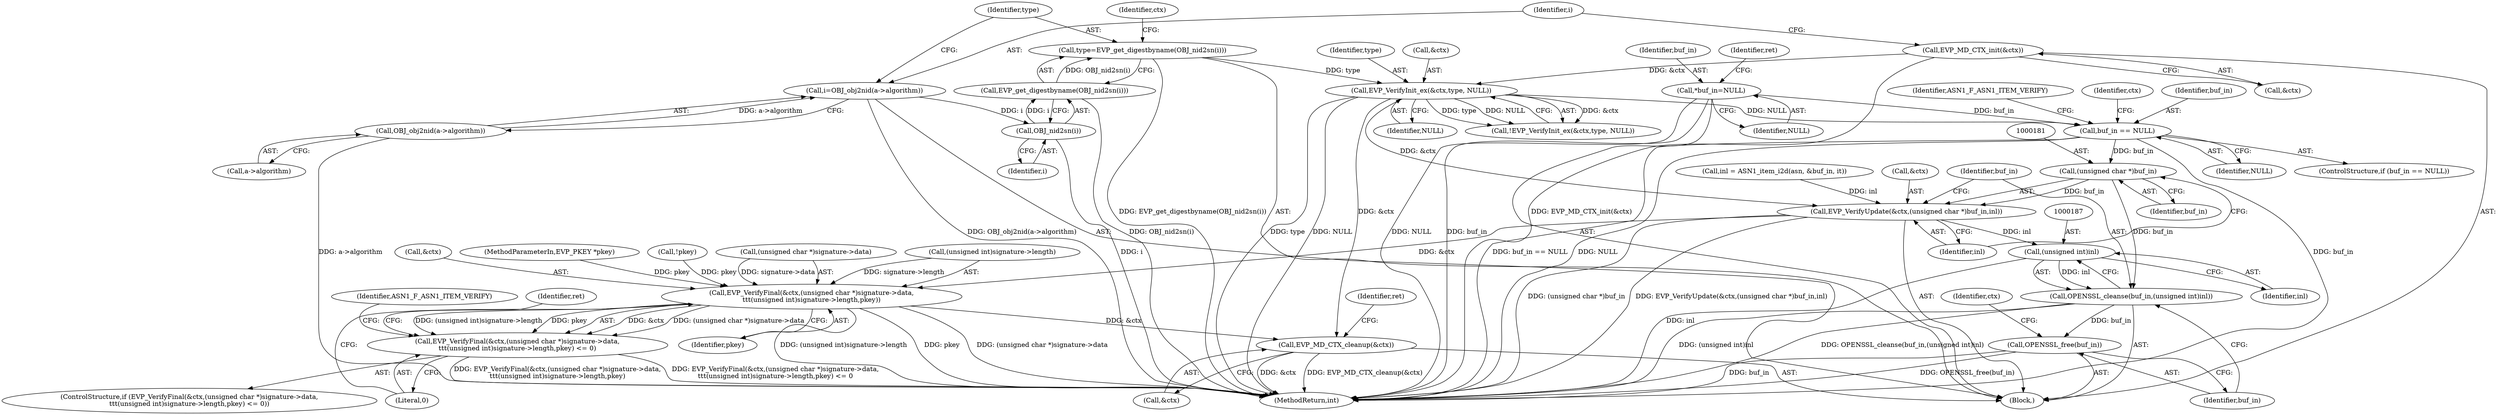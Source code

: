 digraph "0_openssl_66e8211c0b1347970096e04b18aa52567c325200@pointer" {
"1000180" [label="(Call,(unsigned char *)buf_in)"];
"1000169" [label="(Call,buf_in == NULL)"];
"1000112" [label="(Call,*buf_in=NULL)"];
"1000148" [label="(Call,EVP_VerifyInit_ex(&ctx,type, NULL))"];
"1000132" [label="(Call,EVP_MD_CTX_init(&ctx))"];
"1000141" [label="(Call,type=EVP_get_digestbyname(OBJ_nid2sn(i)))"];
"1000143" [label="(Call,EVP_get_digestbyname(OBJ_nid2sn(i)))"];
"1000144" [label="(Call,OBJ_nid2sn(i))"];
"1000135" [label="(Call,i=OBJ_obj2nid(a->algorithm))"];
"1000137" [label="(Call,OBJ_obj2nid(a->algorithm))"];
"1000177" [label="(Call,EVP_VerifyUpdate(&ctx,(unsigned char *)buf_in,inl))"];
"1000186" [label="(Call,(unsigned int)inl)"];
"1000184" [label="(Call,OPENSSL_cleanse(buf_in,(unsigned int)inl))"];
"1000189" [label="(Call,OPENSSL_free(buf_in))"];
"1000193" [label="(Call,EVP_VerifyFinal(&ctx,(unsigned char *)signature->data,\n\t\t\t(unsigned int)signature->length,pkey))"];
"1000192" [label="(Call,EVP_VerifyFinal(&ctx,(unsigned char *)signature->data,\n\t\t\t(unsigned int)signature->length,pkey) <= 0)"];
"1000220" [label="(Call,EVP_MD_CTX_cleanup(&ctx))"];
"1000151" [label="(Identifier,type)"];
"1000150" [label="(Identifier,ctx)"];
"1000117" [label="(Identifier,ret)"];
"1000143" [label="(Call,EVP_get_digestbyname(OBJ_nid2sn(i)))"];
"1000186" [label="(Call,(unsigned int)inl)"];
"1000180" [label="(Call,(unsigned char *)buf_in)"];
"1000141" [label="(Call,type=EVP_get_digestbyname(OBJ_nid2sn(i)))"];
"1000142" [label="(Identifier,type)"];
"1000161" [label="(Call,inl = ASN1_item_i2d(asn, &buf_in, it))"];
"1000217" [label="(Identifier,ret)"];
"1000184" [label="(Call,OPENSSL_cleanse(buf_in,(unsigned int)inl))"];
"1000169" [label="(Call,buf_in == NULL)"];
"1000206" [label="(Identifier,pkey)"];
"1000136" [label="(Identifier,i)"];
"1000133" [label="(Call,&ctx)"];
"1000191" [label="(ControlStructure,if (EVP_VerifyFinal(&ctx,(unsigned char *)signature->data,\n\t\t\t(unsigned int)signature->length,pkey) <= 0))"];
"1000210" [label="(Identifier,ASN1_F_ASN1_ITEM_VERIFY)"];
"1000177" [label="(Call,EVP_VerifyUpdate(&ctx,(unsigned char *)buf_in,inl))"];
"1000183" [label="(Identifier,inl)"];
"1000194" [label="(Call,&ctx)"];
"1000144" [label="(Call,OBJ_nid2sn(i))"];
"1000190" [label="(Identifier,buf_in)"];
"1000221" [label="(Call,&ctx)"];
"1000174" [label="(Identifier,ASN1_F_ASN1_ITEM_VERIFY)"];
"1000112" [label="(Call,*buf_in=NULL)"];
"1000114" [label="(Identifier,NULL)"];
"1000135" [label="(Call,i=OBJ_obj2nid(a->algorithm))"];
"1000107" [label="(MethodParameterIn,EVP_PKEY *pkey)"];
"1000137" [label="(Call,OBJ_obj2nid(a->algorithm))"];
"1000171" [label="(Identifier,NULL)"];
"1000193" [label="(Call,EVP_VerifyFinal(&ctx,(unsigned char *)signature->data,\n\t\t\t(unsigned int)signature->length,pkey))"];
"1000185" [label="(Identifier,buf_in)"];
"1000225" [label="(MethodReturn,int)"];
"1000182" [label="(Identifier,buf_in)"];
"1000220" [label="(Call,EVP_MD_CTX_cleanup(&ctx))"];
"1000189" [label="(Call,OPENSSL_free(buf_in))"];
"1000207" [label="(Literal,0)"];
"1000147" [label="(Call,!EVP_VerifyInit_ex(&ctx,type, NULL))"];
"1000179" [label="(Identifier,ctx)"];
"1000195" [label="(Identifier,ctx)"];
"1000138" [label="(Call,a->algorithm)"];
"1000192" [label="(Call,EVP_VerifyFinal(&ctx,(unsigned char *)signature->data,\n\t\t\t(unsigned int)signature->length,pkey) <= 0)"];
"1000145" [label="(Identifier,i)"];
"1000152" [label="(Identifier,NULL)"];
"1000170" [label="(Identifier,buf_in)"];
"1000113" [label="(Identifier,buf_in)"];
"1000178" [label="(Call,&ctx)"];
"1000123" [label="(Call,!pkey)"];
"1000108" [label="(Block,)"];
"1000149" [label="(Call,&ctx)"];
"1000196" [label="(Call,(unsigned char *)signature->data)"];
"1000168" [label="(ControlStructure,if (buf_in == NULL))"];
"1000188" [label="(Identifier,inl)"];
"1000224" [label="(Identifier,ret)"];
"1000201" [label="(Call,(unsigned int)signature->length)"];
"1000148" [label="(Call,EVP_VerifyInit_ex(&ctx,type, NULL))"];
"1000132" [label="(Call,EVP_MD_CTX_init(&ctx))"];
"1000180" -> "1000177"  [label="AST: "];
"1000180" -> "1000182"  [label="CFG: "];
"1000181" -> "1000180"  [label="AST: "];
"1000182" -> "1000180"  [label="AST: "];
"1000183" -> "1000180"  [label="CFG: "];
"1000180" -> "1000177"  [label="DDG: buf_in"];
"1000169" -> "1000180"  [label="DDG: buf_in"];
"1000180" -> "1000184"  [label="DDG: buf_in"];
"1000169" -> "1000168"  [label="AST: "];
"1000169" -> "1000171"  [label="CFG: "];
"1000170" -> "1000169"  [label="AST: "];
"1000171" -> "1000169"  [label="AST: "];
"1000174" -> "1000169"  [label="CFG: "];
"1000179" -> "1000169"  [label="CFG: "];
"1000169" -> "1000225"  [label="DDG: buf_in == NULL"];
"1000169" -> "1000225"  [label="DDG: NULL"];
"1000169" -> "1000225"  [label="DDG: buf_in"];
"1000112" -> "1000169"  [label="DDG: buf_in"];
"1000148" -> "1000169"  [label="DDG: NULL"];
"1000112" -> "1000108"  [label="AST: "];
"1000112" -> "1000114"  [label="CFG: "];
"1000113" -> "1000112"  [label="AST: "];
"1000114" -> "1000112"  [label="AST: "];
"1000117" -> "1000112"  [label="CFG: "];
"1000112" -> "1000225"  [label="DDG: NULL"];
"1000112" -> "1000225"  [label="DDG: buf_in"];
"1000148" -> "1000147"  [label="AST: "];
"1000148" -> "1000152"  [label="CFG: "];
"1000149" -> "1000148"  [label="AST: "];
"1000151" -> "1000148"  [label="AST: "];
"1000152" -> "1000148"  [label="AST: "];
"1000147" -> "1000148"  [label="CFG: "];
"1000148" -> "1000225"  [label="DDG: type"];
"1000148" -> "1000225"  [label="DDG: NULL"];
"1000148" -> "1000147"  [label="DDG: &ctx"];
"1000148" -> "1000147"  [label="DDG: type"];
"1000148" -> "1000147"  [label="DDG: NULL"];
"1000132" -> "1000148"  [label="DDG: &ctx"];
"1000141" -> "1000148"  [label="DDG: type"];
"1000148" -> "1000177"  [label="DDG: &ctx"];
"1000148" -> "1000220"  [label="DDG: &ctx"];
"1000132" -> "1000108"  [label="AST: "];
"1000132" -> "1000133"  [label="CFG: "];
"1000133" -> "1000132"  [label="AST: "];
"1000136" -> "1000132"  [label="CFG: "];
"1000132" -> "1000225"  [label="DDG: EVP_MD_CTX_init(&ctx)"];
"1000141" -> "1000108"  [label="AST: "];
"1000141" -> "1000143"  [label="CFG: "];
"1000142" -> "1000141"  [label="AST: "];
"1000143" -> "1000141"  [label="AST: "];
"1000150" -> "1000141"  [label="CFG: "];
"1000141" -> "1000225"  [label="DDG: EVP_get_digestbyname(OBJ_nid2sn(i))"];
"1000143" -> "1000141"  [label="DDG: OBJ_nid2sn(i)"];
"1000143" -> "1000144"  [label="CFG: "];
"1000144" -> "1000143"  [label="AST: "];
"1000143" -> "1000225"  [label="DDG: OBJ_nid2sn(i)"];
"1000144" -> "1000143"  [label="DDG: i"];
"1000144" -> "1000145"  [label="CFG: "];
"1000145" -> "1000144"  [label="AST: "];
"1000144" -> "1000225"  [label="DDG: i"];
"1000135" -> "1000144"  [label="DDG: i"];
"1000135" -> "1000108"  [label="AST: "];
"1000135" -> "1000137"  [label="CFG: "];
"1000136" -> "1000135"  [label="AST: "];
"1000137" -> "1000135"  [label="AST: "];
"1000142" -> "1000135"  [label="CFG: "];
"1000135" -> "1000225"  [label="DDG: OBJ_obj2nid(a->algorithm)"];
"1000137" -> "1000135"  [label="DDG: a->algorithm"];
"1000137" -> "1000138"  [label="CFG: "];
"1000138" -> "1000137"  [label="AST: "];
"1000137" -> "1000225"  [label="DDG: a->algorithm"];
"1000177" -> "1000108"  [label="AST: "];
"1000177" -> "1000183"  [label="CFG: "];
"1000178" -> "1000177"  [label="AST: "];
"1000183" -> "1000177"  [label="AST: "];
"1000185" -> "1000177"  [label="CFG: "];
"1000177" -> "1000225"  [label="DDG: (unsigned char *)buf_in"];
"1000177" -> "1000225"  [label="DDG: EVP_VerifyUpdate(&ctx,(unsigned char *)buf_in,inl)"];
"1000161" -> "1000177"  [label="DDG: inl"];
"1000177" -> "1000186"  [label="DDG: inl"];
"1000177" -> "1000193"  [label="DDG: &ctx"];
"1000186" -> "1000184"  [label="AST: "];
"1000186" -> "1000188"  [label="CFG: "];
"1000187" -> "1000186"  [label="AST: "];
"1000188" -> "1000186"  [label="AST: "];
"1000184" -> "1000186"  [label="CFG: "];
"1000186" -> "1000225"  [label="DDG: inl"];
"1000186" -> "1000184"  [label="DDG: inl"];
"1000184" -> "1000108"  [label="AST: "];
"1000185" -> "1000184"  [label="AST: "];
"1000190" -> "1000184"  [label="CFG: "];
"1000184" -> "1000225"  [label="DDG: (unsigned int)inl"];
"1000184" -> "1000225"  [label="DDG: OPENSSL_cleanse(buf_in,(unsigned int)inl)"];
"1000184" -> "1000189"  [label="DDG: buf_in"];
"1000189" -> "1000108"  [label="AST: "];
"1000189" -> "1000190"  [label="CFG: "];
"1000190" -> "1000189"  [label="AST: "];
"1000195" -> "1000189"  [label="CFG: "];
"1000189" -> "1000225"  [label="DDG: buf_in"];
"1000189" -> "1000225"  [label="DDG: OPENSSL_free(buf_in)"];
"1000193" -> "1000192"  [label="AST: "];
"1000193" -> "1000206"  [label="CFG: "];
"1000194" -> "1000193"  [label="AST: "];
"1000196" -> "1000193"  [label="AST: "];
"1000201" -> "1000193"  [label="AST: "];
"1000206" -> "1000193"  [label="AST: "];
"1000207" -> "1000193"  [label="CFG: "];
"1000193" -> "1000225"  [label="DDG: (unsigned int)signature->length"];
"1000193" -> "1000225"  [label="DDG: pkey"];
"1000193" -> "1000225"  [label="DDG: (unsigned char *)signature->data"];
"1000193" -> "1000192"  [label="DDG: &ctx"];
"1000193" -> "1000192"  [label="DDG: (unsigned char *)signature->data"];
"1000193" -> "1000192"  [label="DDG: (unsigned int)signature->length"];
"1000193" -> "1000192"  [label="DDG: pkey"];
"1000196" -> "1000193"  [label="DDG: signature->data"];
"1000201" -> "1000193"  [label="DDG: signature->length"];
"1000123" -> "1000193"  [label="DDG: pkey"];
"1000107" -> "1000193"  [label="DDG: pkey"];
"1000193" -> "1000220"  [label="DDG: &ctx"];
"1000192" -> "1000191"  [label="AST: "];
"1000192" -> "1000207"  [label="CFG: "];
"1000207" -> "1000192"  [label="AST: "];
"1000210" -> "1000192"  [label="CFG: "];
"1000217" -> "1000192"  [label="CFG: "];
"1000192" -> "1000225"  [label="DDG: EVP_VerifyFinal(&ctx,(unsigned char *)signature->data,\n\t\t\t(unsigned int)signature->length,pkey)"];
"1000192" -> "1000225"  [label="DDG: EVP_VerifyFinal(&ctx,(unsigned char *)signature->data,\n\t\t\t(unsigned int)signature->length,pkey) <= 0"];
"1000220" -> "1000108"  [label="AST: "];
"1000220" -> "1000221"  [label="CFG: "];
"1000221" -> "1000220"  [label="AST: "];
"1000224" -> "1000220"  [label="CFG: "];
"1000220" -> "1000225"  [label="DDG: &ctx"];
"1000220" -> "1000225"  [label="DDG: EVP_MD_CTX_cleanup(&ctx)"];
}
